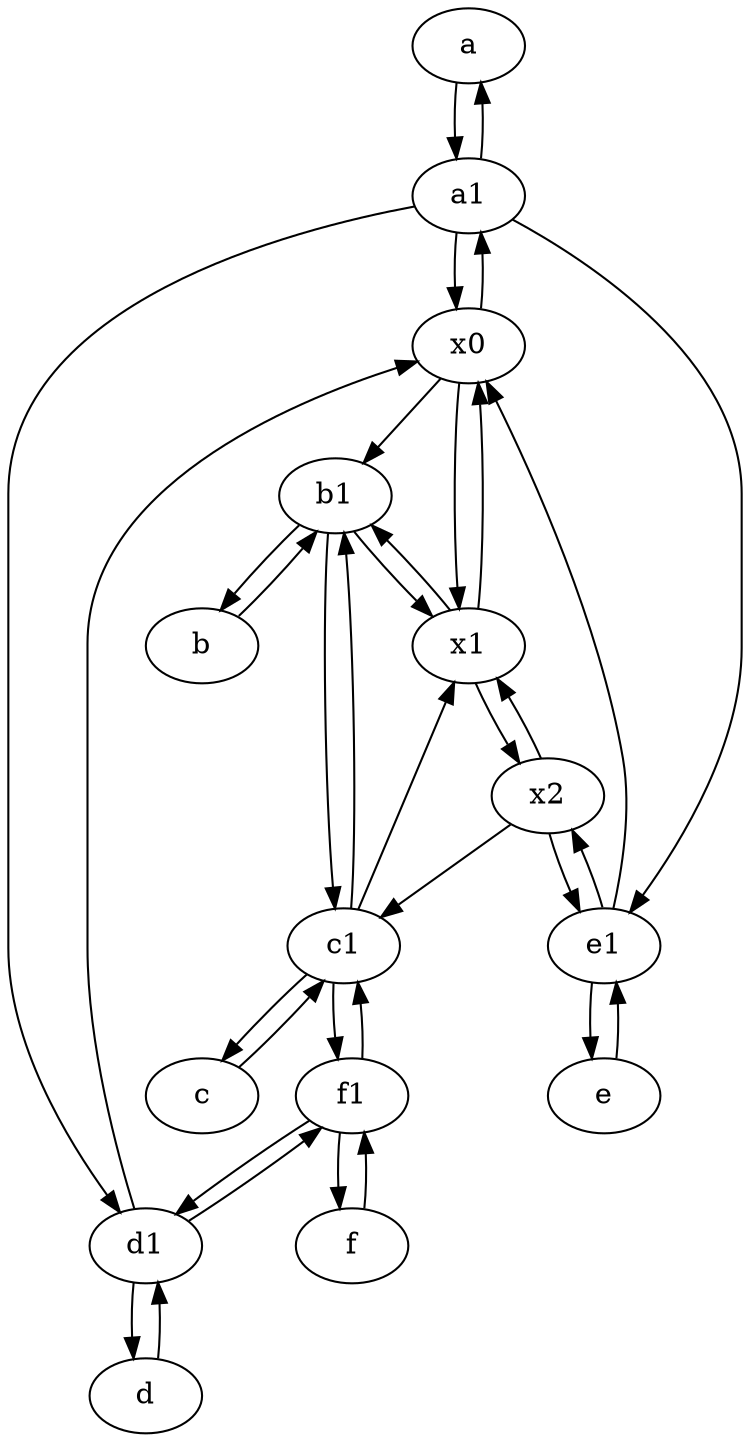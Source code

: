 digraph  {
	a [pos="40,10!"];
	a1 [pos="40,15!"];
	d1 [pos="25,30!"];
	x1;
	e1 [pos="25,45!"];
	b1 [pos="45,20!"];
	b [pos="50,20!"];
	c1 [pos="30,15!"];
	f [pos="15,45!"];
	x2;
	e [pos="30,50!"];
	c [pos="20,10!"];
	d [pos="20,30!"];
	f1;
	x0;
	a -> a1;
	f1 -> d1;
	x2 -> e1;
	x0 -> a1;
	d1 -> d;
	e -> e1;
	x2 -> c1;
	x0 -> x1;
	c1 -> x1;
	x1 -> x0;
	e1 -> x0;
	f -> f1;
	c -> c1;
	x0 -> b1;
	c1 -> b1;
	c1 -> c;
	d -> d1;
	a1 -> e1;
	f1 -> c1;
	f1 -> f;
	a1 -> x0;
	c1 -> f1;
	b1 -> x1;
	x1 -> b1;
	a1 -> d1;
	d1 -> f1;
	x2 -> x1;
	b -> b1;
	a1 -> a;
	b1 -> b;
	b1 -> c1;
	d1 -> x0;
	e1 -> e;
	x1 -> x2;
	e1 -> x2;

	}